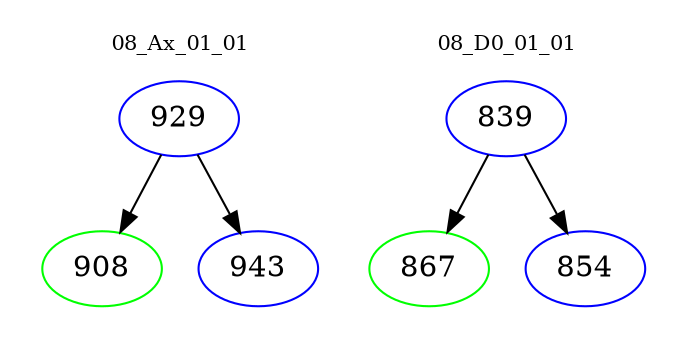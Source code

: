 digraph{
subgraph cluster_0 {
color = white
label = "08_Ax_01_01";
fontsize=10;
T0_929 [label="929", color="blue"]
T0_929 -> T0_908 [color="black"]
T0_908 [label="908", color="green"]
T0_929 -> T0_943 [color="black"]
T0_943 [label="943", color="blue"]
}
subgraph cluster_1 {
color = white
label = "08_D0_01_01";
fontsize=10;
T1_839 [label="839", color="blue"]
T1_839 -> T1_867 [color="black"]
T1_867 [label="867", color="green"]
T1_839 -> T1_854 [color="black"]
T1_854 [label="854", color="blue"]
}
}
